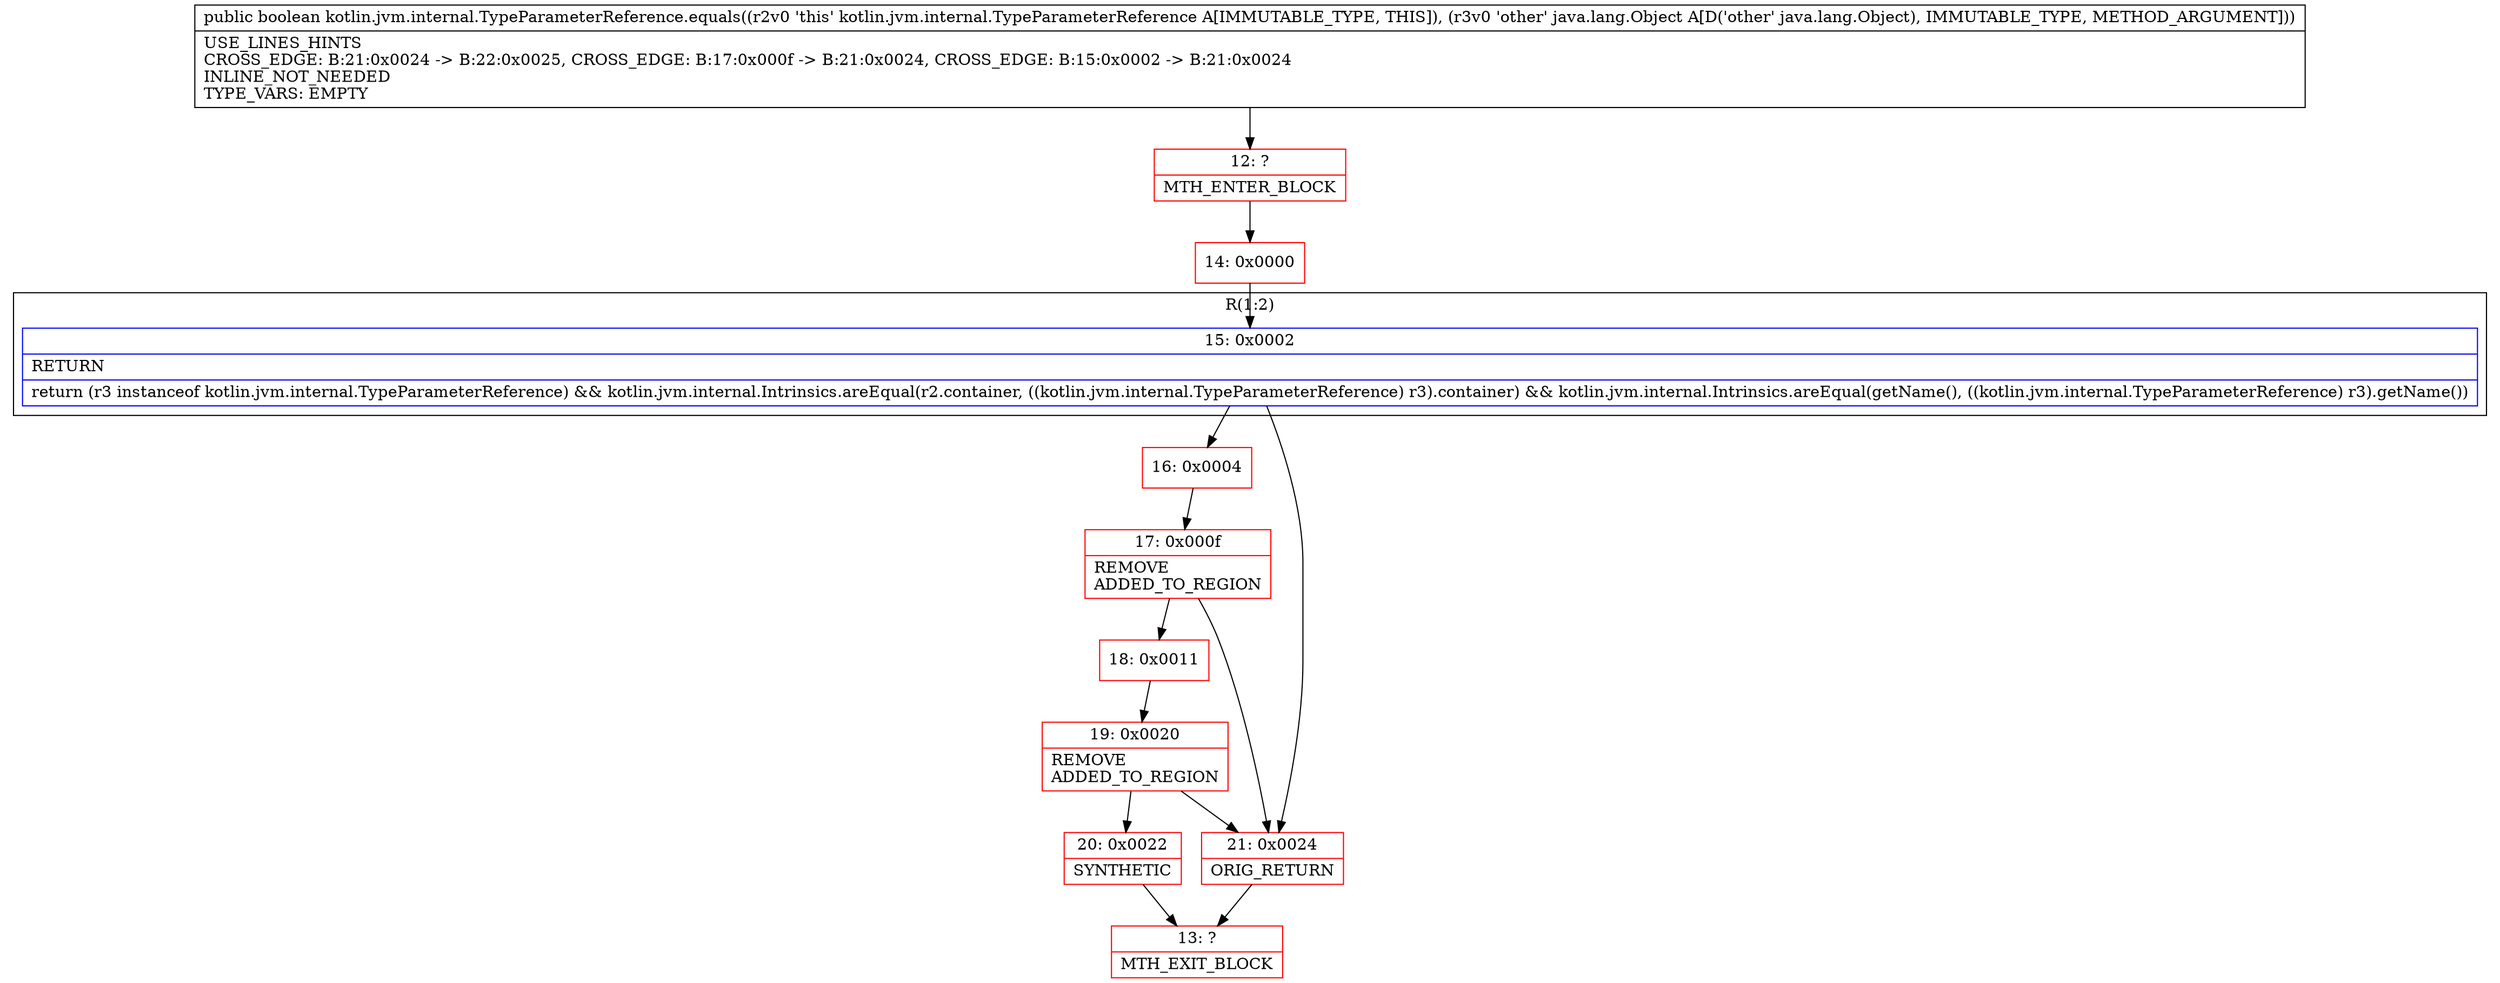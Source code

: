 digraph "CFG forkotlin.jvm.internal.TypeParameterReference.equals(Ljava\/lang\/Object;)Z" {
subgraph cluster_Region_93084232 {
label = "R(1:2)";
node [shape=record,color=blue];
Node_15 [shape=record,label="{15\:\ 0x0002|RETURN\l|return (r3 instanceof kotlin.jvm.internal.TypeParameterReference) && kotlin.jvm.internal.Intrinsics.areEqual(r2.container, ((kotlin.jvm.internal.TypeParameterReference) r3).container) && kotlin.jvm.internal.Intrinsics.areEqual(getName(), ((kotlin.jvm.internal.TypeParameterReference) r3).getName())\l}"];
}
Node_12 [shape=record,color=red,label="{12\:\ ?|MTH_ENTER_BLOCK\l}"];
Node_14 [shape=record,color=red,label="{14\:\ 0x0000}"];
Node_16 [shape=record,color=red,label="{16\:\ 0x0004}"];
Node_17 [shape=record,color=red,label="{17\:\ 0x000f|REMOVE\lADDED_TO_REGION\l}"];
Node_18 [shape=record,color=red,label="{18\:\ 0x0011}"];
Node_19 [shape=record,color=red,label="{19\:\ 0x0020|REMOVE\lADDED_TO_REGION\l}"];
Node_20 [shape=record,color=red,label="{20\:\ 0x0022|SYNTHETIC\l}"];
Node_13 [shape=record,color=red,label="{13\:\ ?|MTH_EXIT_BLOCK\l}"];
Node_21 [shape=record,color=red,label="{21\:\ 0x0024|ORIG_RETURN\l}"];
MethodNode[shape=record,label="{public boolean kotlin.jvm.internal.TypeParameterReference.equals((r2v0 'this' kotlin.jvm.internal.TypeParameterReference A[IMMUTABLE_TYPE, THIS]), (r3v0 'other' java.lang.Object A[D('other' java.lang.Object), IMMUTABLE_TYPE, METHOD_ARGUMENT]))  | USE_LINES_HINTS\lCROSS_EDGE: B:21:0x0024 \-\> B:22:0x0025, CROSS_EDGE: B:17:0x000f \-\> B:21:0x0024, CROSS_EDGE: B:15:0x0002 \-\> B:21:0x0024\lINLINE_NOT_NEEDED\lTYPE_VARS: EMPTY\l}"];
MethodNode -> Node_12;Node_15 -> Node_16;
Node_15 -> Node_21;
Node_12 -> Node_14;
Node_14 -> Node_15;
Node_16 -> Node_17;
Node_17 -> Node_18;
Node_17 -> Node_21;
Node_18 -> Node_19;
Node_19 -> Node_20;
Node_19 -> Node_21;
Node_20 -> Node_13;
Node_21 -> Node_13;
}

